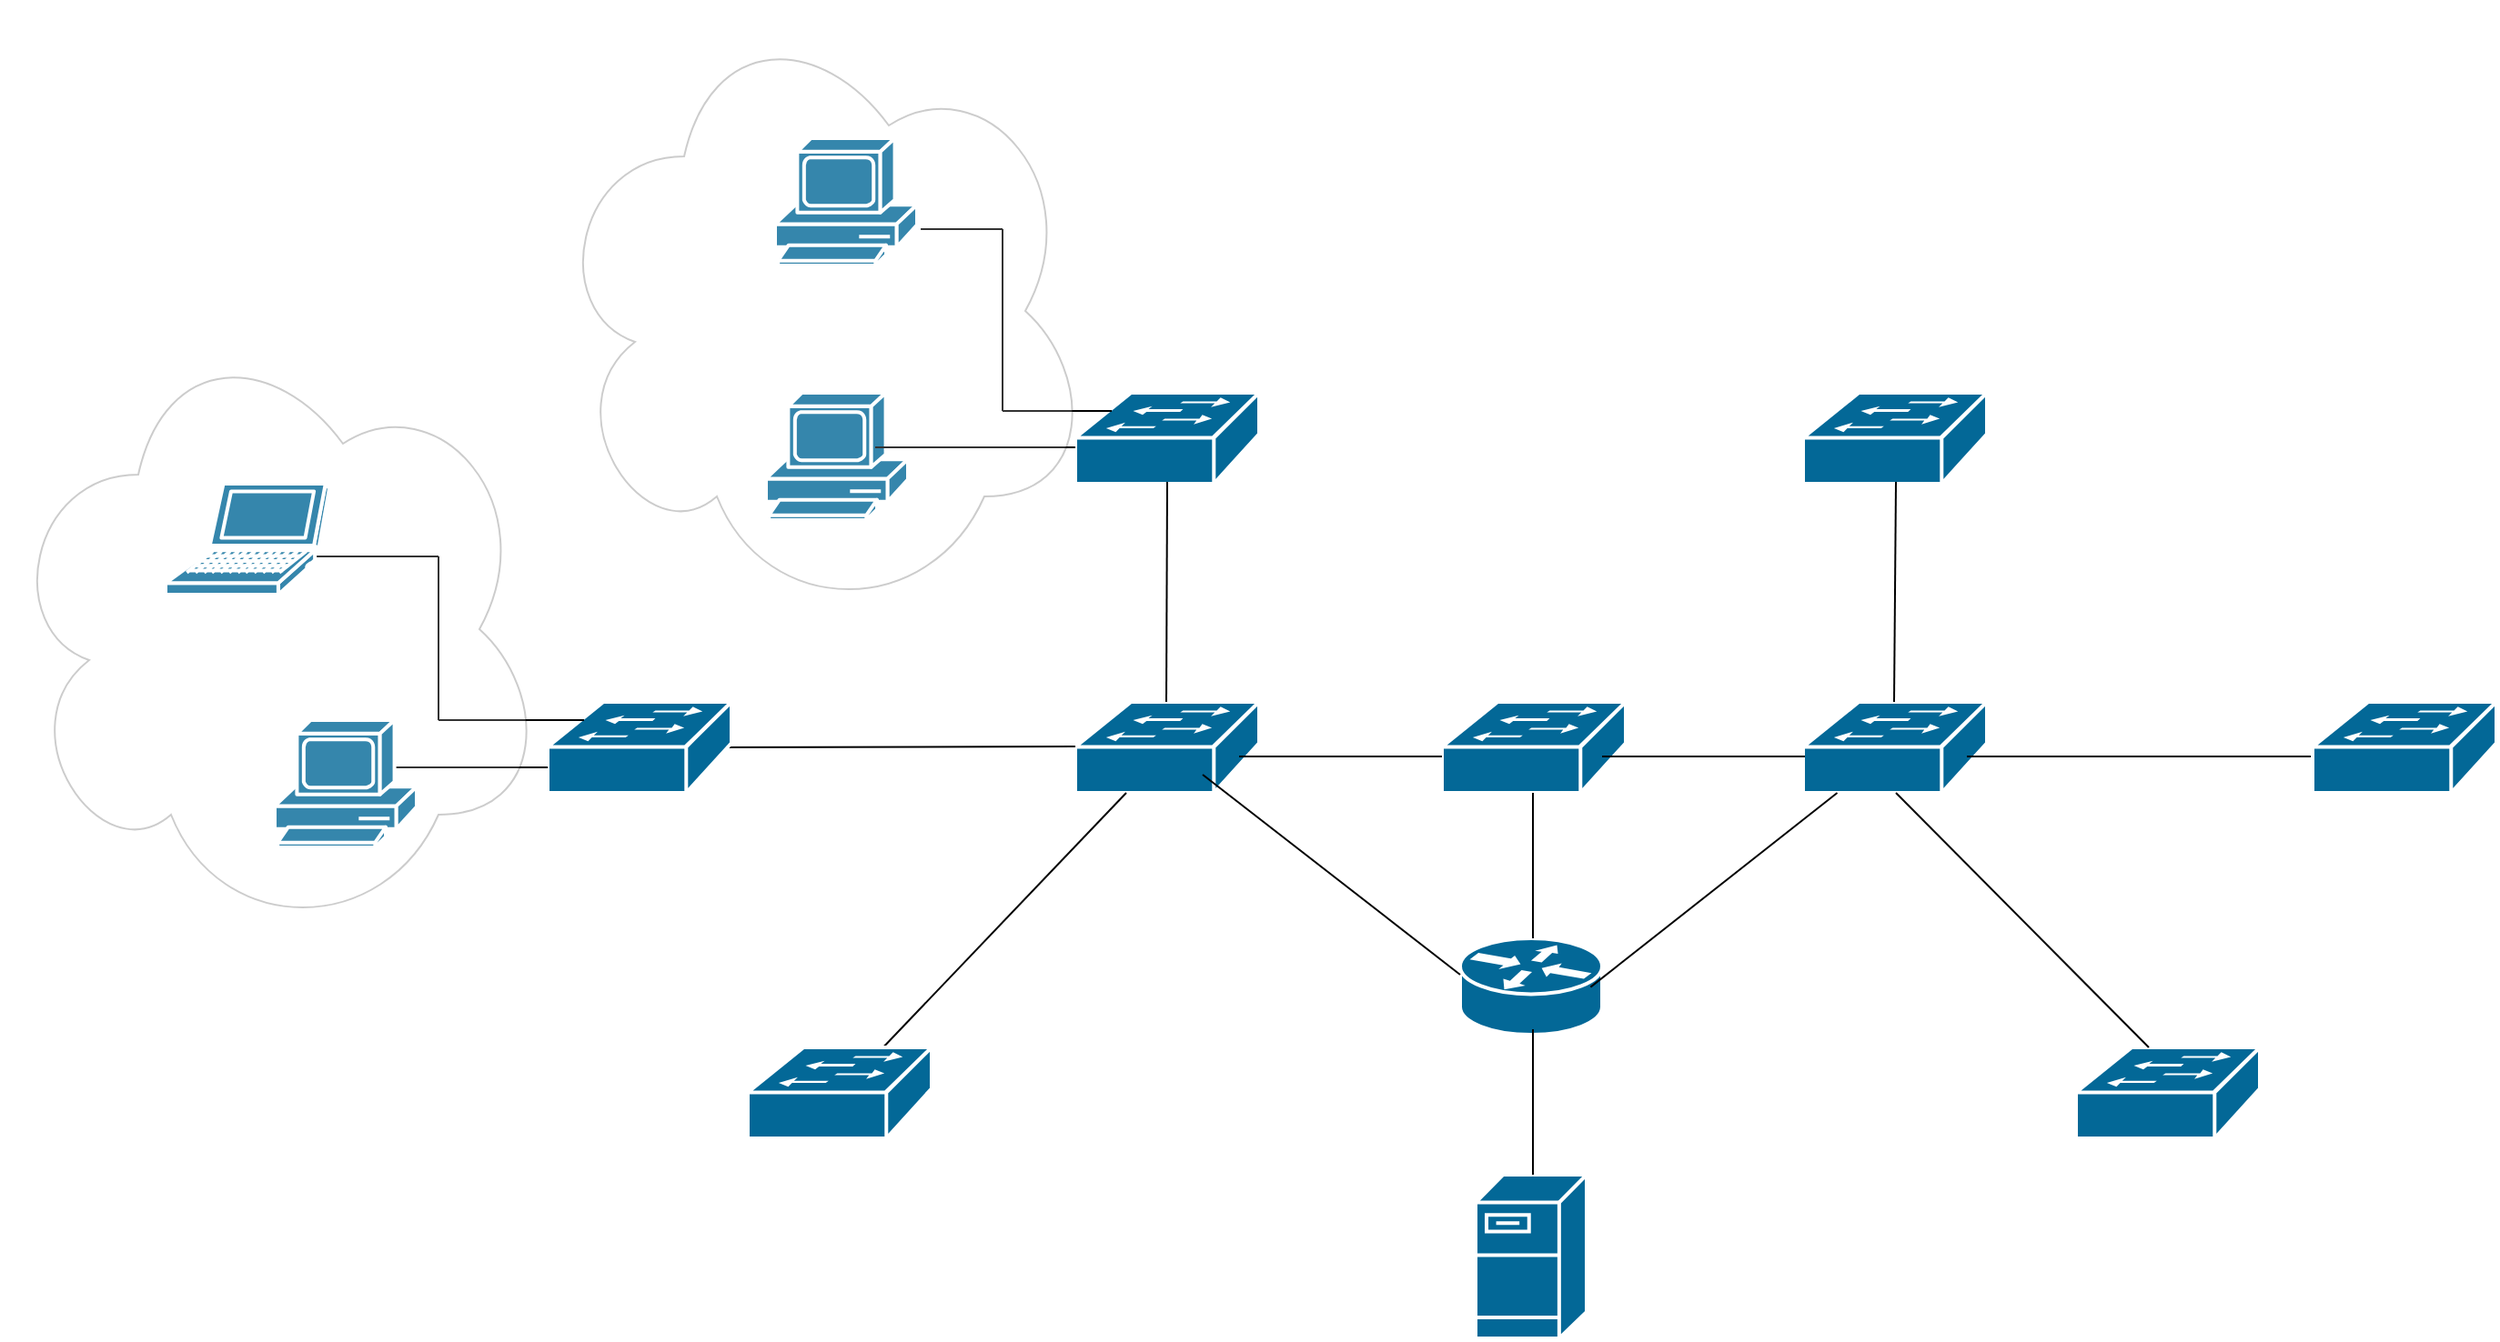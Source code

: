 <mxfile version="21.1.5" type="github">
  <diagram name="Page-1" id="c37626ed-c26b-45fb-9056-f9ebc6bb27b6">
    <mxGraphModel dx="1722" dy="93" grid="1" gridSize="10" guides="1" tooltips="1" connect="1" arrows="1" fold="1" page="1" pageScale="1" pageWidth="1100" pageHeight="850" background="none" math="0" shadow="0">
      <root>
        <mxCell id="0" />
        <mxCell id="1" parent="0" />
        <mxCell id="XvvMgI4vBFlba0enUQ60-3" value="" style="shape=mxgraph.cisco.computers_and_peripherals.pc;sketch=0;html=1;pointerEvents=1;dashed=0;fillColor=#036897;strokeColor=#ffffff;strokeWidth=2;verticalLabelPosition=bottom;verticalAlign=top;align=center;outlineConnect=0;" parent="1" vertex="1">
          <mxGeometry x="-140" y="1150" width="78" height="70" as="geometry" />
        </mxCell>
        <mxCell id="XvvMgI4vBFlba0enUQ60-4" value="" style="shape=mxgraph.cisco.computers_and_peripherals.pc;sketch=0;html=1;pointerEvents=1;dashed=0;fillColor=#036897;strokeColor=#ffffff;strokeWidth=2;verticalLabelPosition=bottom;verticalAlign=top;align=center;outlineConnect=0;" parent="1" vertex="1">
          <mxGeometry x="-135" y="1010" width="78" height="70" as="geometry" />
        </mxCell>
        <mxCell id="XvvMgI4vBFlba0enUQ60-5" value="" style="shape=mxgraph.cisco.switches.workgroup_switch;sketch=0;html=1;pointerEvents=1;dashed=0;fillColor=#036897;strokeColor=#ffffff;strokeWidth=2;verticalLabelPosition=bottom;verticalAlign=top;align=center;outlineConnect=0;" parent="1" vertex="1">
          <mxGeometry x="430" y="1320" width="101" height="50" as="geometry" />
        </mxCell>
        <mxCell id="XvvMgI4vBFlba0enUQ60-6" value="" style="shape=mxgraph.cisco.switches.workgroup_switch;sketch=0;html=1;pointerEvents=1;dashed=0;fillColor=#036897;strokeColor=#ffffff;strokeWidth=2;verticalLabelPosition=bottom;verticalAlign=top;align=center;outlineConnect=0;" parent="1" vertex="1">
          <mxGeometry x="231.5" y="1320" width="101" height="50" as="geometry" />
        </mxCell>
        <mxCell id="XvvMgI4vBFlba0enUQ60-8" value="" style="shape=mxgraph.cisco.switches.workgroup_switch;sketch=0;html=1;pointerEvents=1;dashed=0;fillColor=#036897;strokeColor=#ffffff;strokeWidth=2;verticalLabelPosition=bottom;verticalAlign=top;align=center;outlineConnect=0;" parent="1" vertex="1">
          <mxGeometry x="30" y="1320" width="101" height="50" as="geometry" />
        </mxCell>
        <mxCell id="XvvMgI4vBFlba0enUQ60-9" value="" style="shape=mxgraph.cisco.routers.router;sketch=0;html=1;pointerEvents=1;dashed=0;fillColor=#036897;strokeColor=#ffffff;strokeWidth=2;verticalLabelPosition=bottom;verticalAlign=top;align=center;outlineConnect=0;" parent="1" vertex="1">
          <mxGeometry x="241.5" y="1450" width="78" height="53" as="geometry" />
        </mxCell>
        <mxCell id="XvvMgI4vBFlba0enUQ60-10" value="" style="shape=mxgraph.cisco.servers.fileserver;sketch=0;html=1;pointerEvents=1;dashed=0;fillColor=#036897;strokeColor=#ffffff;strokeWidth=2;verticalLabelPosition=bottom;verticalAlign=top;align=center;outlineConnect=0;" parent="1" vertex="1">
          <mxGeometry x="250" y="1580" width="61" height="90" as="geometry" />
        </mxCell>
        <mxCell id="XvvMgI4vBFlba0enUQ60-12" value="" style="shape=mxgraph.cisco.switches.workgroup_switch;sketch=0;html=1;pointerEvents=1;dashed=0;fillColor=#036897;strokeColor=#ffffff;strokeWidth=2;verticalLabelPosition=bottom;verticalAlign=top;align=center;outlineConnect=0;" parent="1" vertex="1">
          <mxGeometry x="30" y="1150" width="101" height="50" as="geometry" />
        </mxCell>
        <mxCell id="XvvMgI4vBFlba0enUQ60-13" value="" style="shape=mxgraph.cisco.switches.workgroup_switch;sketch=0;html=1;pointerEvents=1;dashed=0;fillColor=#036897;strokeColor=#ffffff;strokeWidth=2;verticalLabelPosition=bottom;verticalAlign=top;align=center;outlineConnect=0;" parent="1" vertex="1">
          <mxGeometry x="430" y="1150" width="101" height="50" as="geometry" />
        </mxCell>
        <mxCell id="dDXD2PsUgnubhzzMAjPv-3" value="" style="endArrow=none;html=1;rounded=0;" edge="1" parent="1">
          <mxGeometry width="50" height="50" relative="1" as="geometry">
            <mxPoint x="281.5" y="1450" as="sourcePoint" />
            <mxPoint x="281.5" y="1370" as="targetPoint" />
          </mxGeometry>
        </mxCell>
        <mxCell id="dDXD2PsUgnubhzzMAjPv-5" value="" style="endArrow=none;html=1;rounded=0;" edge="1" parent="1">
          <mxGeometry width="50" height="50" relative="1" as="geometry">
            <mxPoint x="281.5" y="1580" as="sourcePoint" />
            <mxPoint x="281.5" y="1500" as="targetPoint" />
          </mxGeometry>
        </mxCell>
        <mxCell id="dDXD2PsUgnubhzzMAjPv-6" value="" style="endArrow=none;html=1;rounded=0;" edge="1" parent="1">
          <mxGeometry width="50" height="50" relative="1" as="geometry">
            <mxPoint x="120" y="1350" as="sourcePoint" />
            <mxPoint x="231.5" y="1350" as="targetPoint" />
          </mxGeometry>
        </mxCell>
        <mxCell id="dDXD2PsUgnubhzzMAjPv-7" value="" style="endArrow=none;html=1;rounded=0;" edge="1" parent="1">
          <mxGeometry width="50" height="50" relative="1" as="geometry">
            <mxPoint x="319.5" y="1350" as="sourcePoint" />
            <mxPoint x="431" y="1350" as="targetPoint" />
          </mxGeometry>
        </mxCell>
        <mxCell id="dDXD2PsUgnubhzzMAjPv-8" value="" style="endArrow=none;html=1;rounded=0;entryX=0.5;entryY=0.98;entryDx=0;entryDy=0;entryPerimeter=0;" edge="1" parent="1" target="XvvMgI4vBFlba0enUQ60-12">
          <mxGeometry width="50" height="50" relative="1" as="geometry">
            <mxPoint x="80" y="1320" as="sourcePoint" />
            <mxPoint x="80" y="1230" as="targetPoint" />
          </mxGeometry>
        </mxCell>
        <mxCell id="dDXD2PsUgnubhzzMAjPv-9" value="" style="endArrow=none;html=1;rounded=0;entryX=0.5;entryY=0.98;entryDx=0;entryDy=0;entryPerimeter=0;" edge="1" parent="1">
          <mxGeometry width="50" height="50" relative="1" as="geometry">
            <mxPoint x="480" y="1320" as="sourcePoint" />
            <mxPoint x="481" y="1199" as="targetPoint" />
          </mxGeometry>
        </mxCell>
        <mxCell id="dDXD2PsUgnubhzzMAjPv-10" value="" style="endArrow=none;html=1;rounded=0;" edge="1" parent="1">
          <mxGeometry width="50" height="50" relative="1" as="geometry">
            <mxPoint x="100" y="1360" as="sourcePoint" />
            <mxPoint x="241.5" y="1470" as="targetPoint" />
          </mxGeometry>
        </mxCell>
        <mxCell id="dDXD2PsUgnubhzzMAjPv-12" value="" style="endArrow=none;html=1;rounded=0;entryX=0.919;entryY=0.506;entryDx=0;entryDy=0;entryPerimeter=0;" edge="1" parent="1" source="XvvMgI4vBFlba0enUQ60-5" target="XvvMgI4vBFlba0enUQ60-9">
          <mxGeometry width="50" height="50" relative="1" as="geometry">
            <mxPoint x="159" y="1379" as="sourcePoint" />
            <mxPoint x="320" y="1480" as="targetPoint" />
          </mxGeometry>
        </mxCell>
        <mxCell id="dDXD2PsUgnubhzzMAjPv-13" value="" style="endArrow=none;html=1;rounded=0;" edge="1" parent="1">
          <mxGeometry width="50" height="50" relative="1" as="geometry">
            <mxPoint x="-170" y="1345" as="sourcePoint" />
            <mxPoint x="30" y="1344.5" as="targetPoint" />
          </mxGeometry>
        </mxCell>
        <mxCell id="dDXD2PsUgnubhzzMAjPv-14" value="" style="shape=mxgraph.cisco.switches.workgroup_switch;sketch=0;html=1;pointerEvents=1;dashed=0;fillColor=#036897;strokeColor=#ffffff;strokeWidth=2;verticalLabelPosition=bottom;verticalAlign=top;align=center;outlineConnect=0;" vertex="1" parent="1">
          <mxGeometry x="-260" y="1320" width="101" height="50" as="geometry" />
        </mxCell>
        <mxCell id="dDXD2PsUgnubhzzMAjPv-15" value="" style="endArrow=none;html=1;rounded=0;" edge="1" parent="1" source="dDXD2PsUgnubhzzMAjPv-16">
          <mxGeometry width="50" height="50" relative="1" as="geometry">
            <mxPoint x="58" y="1450" as="sourcePoint" />
            <mxPoint x="58" y="1370" as="targetPoint" />
          </mxGeometry>
        </mxCell>
        <mxCell id="dDXD2PsUgnubhzzMAjPv-16" value="" style="shape=mxgraph.cisco.switches.workgroup_switch;sketch=0;html=1;pointerEvents=1;dashed=0;fillColor=#036897;strokeColor=#ffffff;strokeWidth=2;verticalLabelPosition=bottom;verticalAlign=top;align=center;outlineConnect=0;" vertex="1" parent="1">
          <mxGeometry x="-150" y="1510" width="101" height="50" as="geometry" />
        </mxCell>
        <mxCell id="dDXD2PsUgnubhzzMAjPv-17" value="" style="shape=mxgraph.cisco.switches.workgroup_switch;sketch=0;html=1;pointerEvents=1;dashed=0;fillColor=#036897;strokeColor=#ffffff;strokeWidth=2;verticalLabelPosition=bottom;verticalAlign=top;align=center;outlineConnect=0;" vertex="1" parent="1">
          <mxGeometry x="580" y="1510" width="101" height="50" as="geometry" />
        </mxCell>
        <mxCell id="dDXD2PsUgnubhzzMAjPv-20" value="" style="endArrow=none;html=1;rounded=0;entryX=0.396;entryY=0;entryDx=0;entryDy=0;entryPerimeter=0;" edge="1" parent="1" target="dDXD2PsUgnubhzzMAjPv-17">
          <mxGeometry width="50" height="50" relative="1" as="geometry">
            <mxPoint x="481" y="1370" as="sourcePoint" />
            <mxPoint x="531" y="1320" as="targetPoint" />
          </mxGeometry>
        </mxCell>
        <mxCell id="dDXD2PsUgnubhzzMAjPv-21" value="" style="endArrow=none;html=1;rounded=0;" edge="1" parent="1">
          <mxGeometry width="50" height="50" relative="1" as="geometry">
            <mxPoint x="520" y="1350" as="sourcePoint" />
            <mxPoint x="720" y="1350" as="targetPoint" />
          </mxGeometry>
        </mxCell>
        <mxCell id="dDXD2PsUgnubhzzMAjPv-22" value="" style="shape=mxgraph.cisco.switches.workgroup_switch;sketch=0;html=1;pointerEvents=1;dashed=0;fillColor=#036897;strokeColor=#ffffff;strokeWidth=2;verticalLabelPosition=bottom;verticalAlign=top;align=center;outlineConnect=0;" vertex="1" parent="1">
          <mxGeometry x="710" y="1320" width="101" height="50" as="geometry" />
        </mxCell>
        <mxCell id="dDXD2PsUgnubhzzMAjPv-24" value="" style="endArrow=none;html=1;rounded=0;" edge="1" parent="1">
          <mxGeometry width="50" height="50" relative="1" as="geometry">
            <mxPoint x="-80" y="1180" as="sourcePoint" />
            <mxPoint x="30" y="1180" as="targetPoint" />
          </mxGeometry>
        </mxCell>
        <mxCell id="dDXD2PsUgnubhzzMAjPv-25" value="" style="endArrow=none;html=1;rounded=0;" edge="1" parent="1">
          <mxGeometry width="50" height="50" relative="1" as="geometry">
            <mxPoint x="-10" y="1160" as="sourcePoint" />
            <mxPoint x="50" y="1160" as="targetPoint" />
          </mxGeometry>
        </mxCell>
        <mxCell id="dDXD2PsUgnubhzzMAjPv-26" value="" style="endArrow=none;html=1;rounded=0;" edge="1" parent="1">
          <mxGeometry width="50" height="50" relative="1" as="geometry">
            <mxPoint x="-10" y="1160" as="sourcePoint" />
            <mxPoint x="-10" y="1060" as="targetPoint" />
          </mxGeometry>
        </mxCell>
        <mxCell id="dDXD2PsUgnubhzzMAjPv-27" value="" style="endArrow=none;html=1;rounded=0;exitX=1.026;exitY=0.714;exitDx=0;exitDy=0;exitPerimeter=0;" edge="1" parent="1" source="XvvMgI4vBFlba0enUQ60-4">
          <mxGeometry width="50" height="50" relative="1" as="geometry">
            <mxPoint x="-60" y="1110" as="sourcePoint" />
            <mxPoint x="-10" y="1060" as="targetPoint" />
          </mxGeometry>
        </mxCell>
        <mxCell id="dDXD2PsUgnubhzzMAjPv-28" value="" style="endArrow=none;html=1;rounded=0;" edge="1" parent="1">
          <mxGeometry width="50" height="50" relative="1" as="geometry">
            <mxPoint x="-350" y="1356" as="sourcePoint" />
            <mxPoint x="-260" y="1356" as="targetPoint" />
          </mxGeometry>
        </mxCell>
        <mxCell id="dDXD2PsUgnubhzzMAjPv-29" value="" style="endArrow=none;html=1;rounded=0;" edge="1" parent="1">
          <mxGeometry width="50" height="50" relative="1" as="geometry">
            <mxPoint x="-320" y="1330" as="sourcePoint" />
            <mxPoint x="-240" y="1330" as="targetPoint" />
          </mxGeometry>
        </mxCell>
        <mxCell id="dDXD2PsUgnubhzzMAjPv-30" value="" style="endArrow=none;html=1;rounded=0;" edge="1" parent="1">
          <mxGeometry width="50" height="50" relative="1" as="geometry">
            <mxPoint x="-320" y="1330" as="sourcePoint" />
            <mxPoint x="-320" y="1240" as="targetPoint" />
          </mxGeometry>
        </mxCell>
        <mxCell id="dDXD2PsUgnubhzzMAjPv-31" value="" style="endArrow=none;html=1;rounded=0;" edge="1" parent="1">
          <mxGeometry width="50" height="50" relative="1" as="geometry">
            <mxPoint x="-390" y="1240" as="sourcePoint" />
            <mxPoint x="-320" y="1240" as="targetPoint" />
          </mxGeometry>
        </mxCell>
        <mxCell id="dDXD2PsUgnubhzzMAjPv-32" value="" style="shape=mxgraph.cisco.computers_and_peripherals.laptop;sketch=0;html=1;pointerEvents=1;dashed=0;fillColor=#036897;strokeColor=#ffffff;strokeWidth=2;verticalLabelPosition=bottom;verticalAlign=top;align=center;outlineConnect=0;" vertex="1" parent="1">
          <mxGeometry x="-470" y="1200" width="90" height="61" as="geometry" />
        </mxCell>
        <mxCell id="dDXD2PsUgnubhzzMAjPv-33" value="" style="shape=mxgraph.cisco.computers_and_peripherals.pc;sketch=0;html=1;pointerEvents=1;dashed=0;fillColor=#036897;strokeColor=#ffffff;strokeWidth=2;verticalLabelPosition=bottom;verticalAlign=top;align=center;outlineConnect=0;" vertex="1" parent="1">
          <mxGeometry x="-410" y="1330" width="78" height="70" as="geometry" />
        </mxCell>
        <mxCell id="dDXD2PsUgnubhzzMAjPv-35" value="" style="ellipse;shape=cloud;whiteSpace=wrap;html=1;opacity=20;" vertex="1" parent="1">
          <mxGeometry x="-560" y="1110" width="300" height="340" as="geometry" />
        </mxCell>
        <mxCell id="dDXD2PsUgnubhzzMAjPv-36" value="" style="ellipse;shape=cloud;whiteSpace=wrap;html=1;opacity=20;" vertex="1" parent="1">
          <mxGeometry x="-260" y="935" width="300" height="340" as="geometry" />
        </mxCell>
      </root>
    </mxGraphModel>
  </diagram>
</mxfile>
